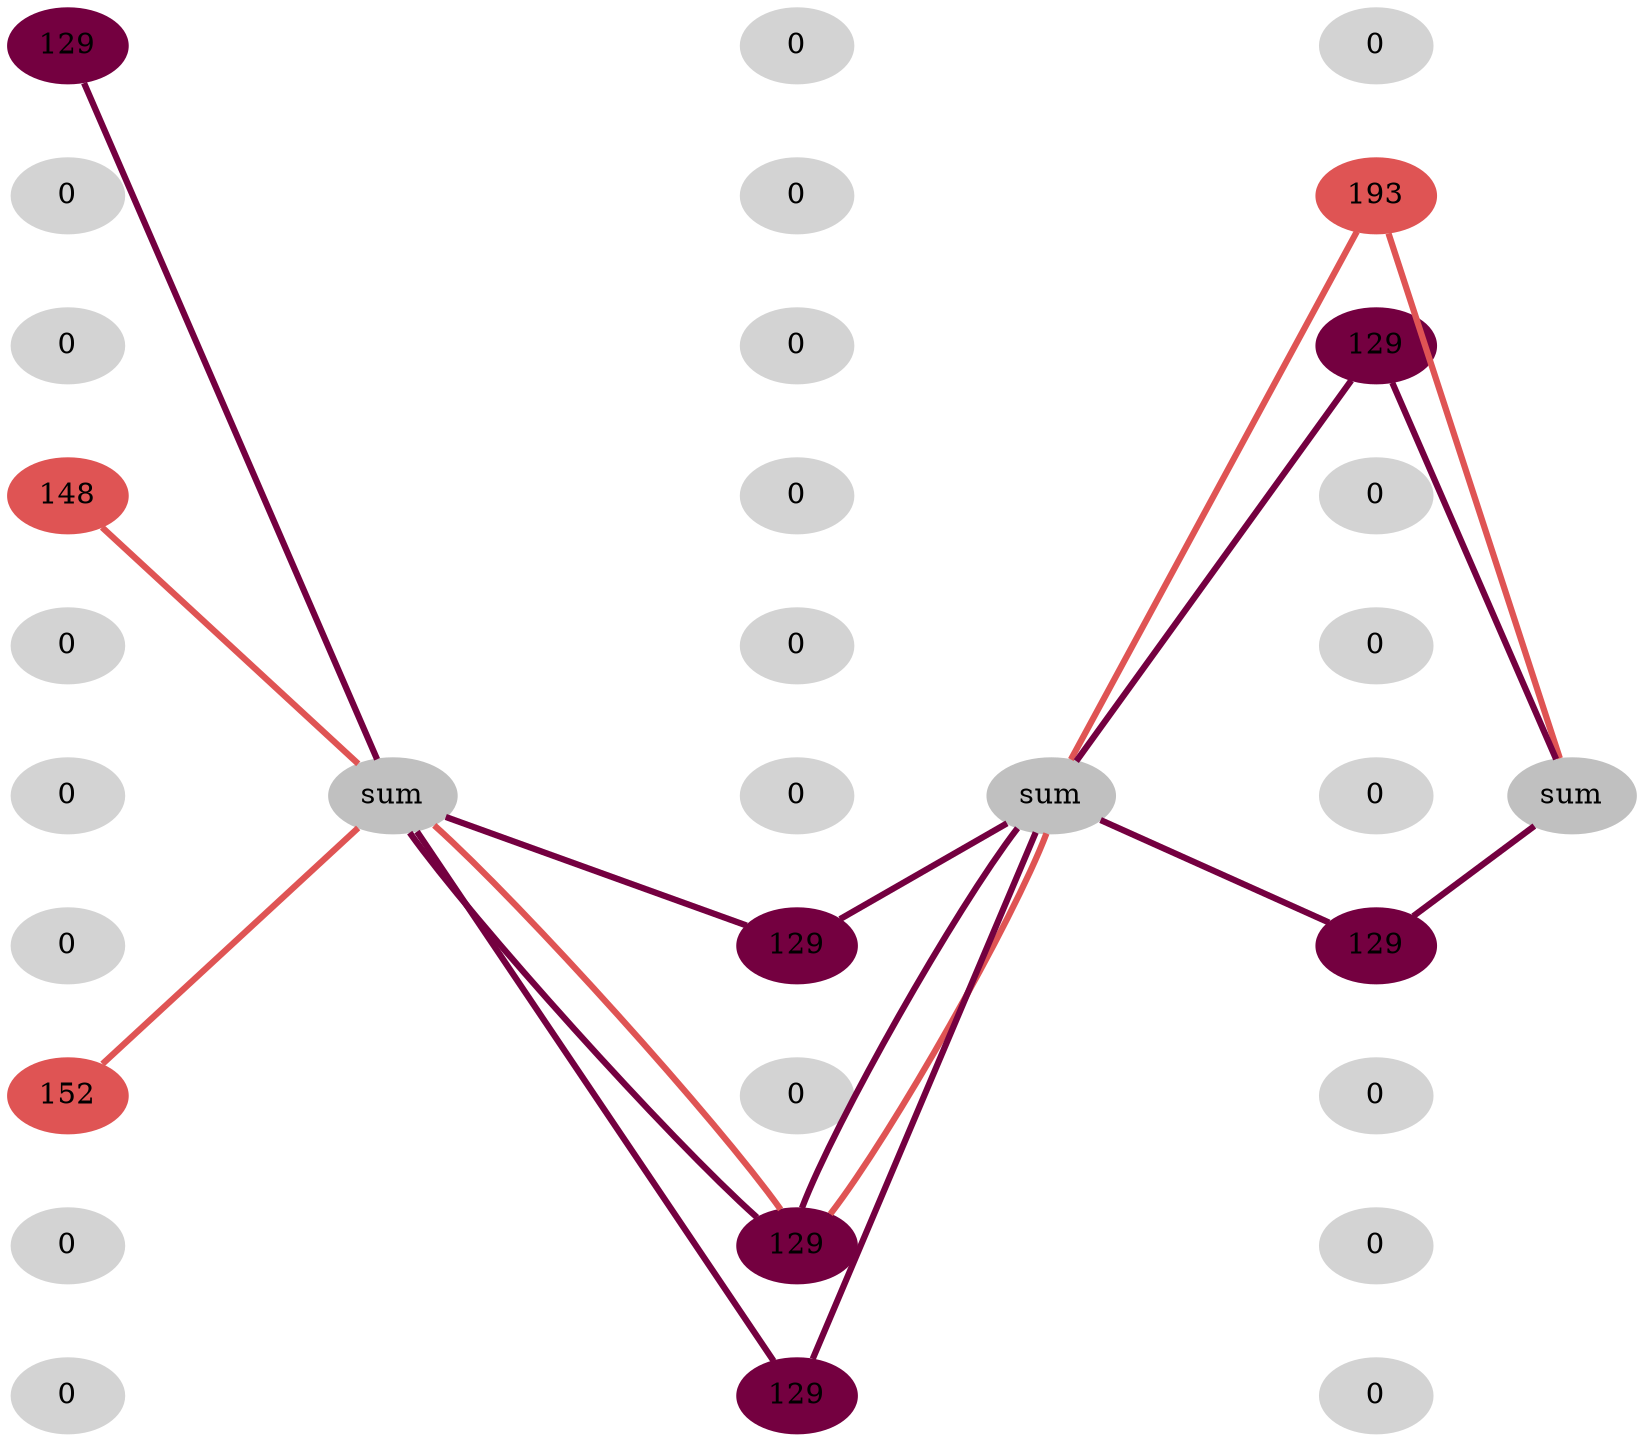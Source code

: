 // example
digraph {
	graph [nodesep=0.5 rank=same splines=line]
	node [style=filled]
	edge [dir=none penwidth=3]
	L0M0 [label=129 color="#740040"]
	L0M1 [label=0 color=lightgray]
	L0M2 [label=0 color=lightgray]
	L0M3 [label=148 color="#df5454"]
	L0M4 [label=0 color=lightgray]
	L0M5 [label=0 color=lightgray]
	L0M6 [label=0 color=lightgray]
	L0M7 [label=152 color="#df5454"]
	L0M8 [label=0 color=lightgray]
	L0M9 [label=0 color=lightgray]
	L1M0 [label=0 color=lightgray]
	L1M1 [label=0 color=lightgray]
	L1M2 [label=0 color=lightgray]
	L1M3 [label=0 color=lightgray]
	L1M4 [label=0 color=lightgray]
	L1M5 [label=0 color=lightgray]
	L1M6 [label=129 color="#740040"]
	L1M7 [label=0 color=lightgray]
	L1M8 [label=129 color="#740040"]
	L1M9 [label=129 color="#740040"]
	L2M0 [label=0 color=lightgray]
	L2M1 [label=193 color="#df5454"]
	L2M2 [label=129 color="#740040"]
	L2M3 [label=0 color=lightgray]
	L2M4 [label=0 color=lightgray]
	L2M5 [label=0 color=lightgray]
	L2M6 [label=129 color="#740040"]
	L2M7 [label=0 color=lightgray]
	L2M8 [label=0 color=lightgray]
	L2M9 [label=0 color=lightgray]
	sum_0 [label=sum color=grey]
	sum_1 [label=sum color=grey]
	sum_2 [label=sum color=grey]
	L0M0 -> sum_0 [color="#740040"]
	sum_0 -> L1M8 [color="#740040"]
	sum_0 -> L1M9 [color="#740040"]
	sum_0 -> L1M6 [color="#740040"]
	L1M8 -> sum_1 [color="#740040"]
	L1M9 -> sum_1 [color="#740040"]
	L1M6 -> sum_1 [color="#740040"]
	sum_1 -> L2M2 [color="#740040"]
	L2M2 -> sum_2 [color="#740040"]
	sum_1 -> L2M6 [color="#740040"]
	L2M6 -> sum_2 [color="#740040"]
	L0M3 -> sum_0 [color="#df5454"]
	L0M7 -> sum_0 [color="#df5454"]
	sum_0 -> L1M8 [color="#df5454"]
	L1M8 -> sum_1 [color="#df5454"]
	sum_1 -> L2M1 [color="#df5454"]
	L2M1 -> sum_2 [color="#df5454"]
	{rank = same; L0M0 L1M0 L2M0}
	{rank = same; L0M1 L1M1 L2M1}
	{rank = same; L0M2 L1M2 L2M2}
	{rank = same; L0M3 L1M3 L2M3}
	{rank = same; L0M4 L1M4 L2M4}
	{rank = same; L0M5 L1M5 L2M5}
	{rank = same; L0M6 L1M6 L2M6}
	{rank = same; L0M7 L1M7 L2M7}
	{rank = same; L0M8 L1M8 L2M8}
	{rank = same; L0M9 L1M9 L2M9}
	{rank = same; sum_0 sum_1 sum_2 L0M5}
	L0M0 -> L0M1 -> L0M2 -> L0M3 -> L0M4 -> L0M5 -> L0M6 -> L0M7 -> L0M8 -> L0M9[ style = invis, weight = 100 ];
	L1M0 -> L1M1 -> L1M2 -> L1M3 -> L1M4 -> L1M5 -> L1M6 -> L1M7 -> L1M8 -> L1M9[ style = invis, weight = 100 ];
	L2M0 -> L2M1 -> L2M2 -> L2M3 -> L2M4 -> L2M5 -> L2M6 -> L2M7 -> L2M8 -> L2M9[ style = invis, weight = 100 ];
}

